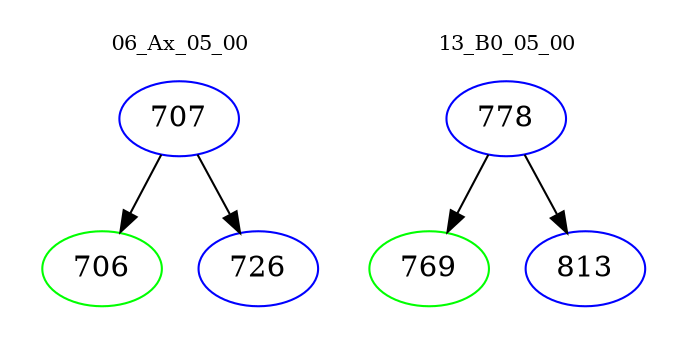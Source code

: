 digraph{
subgraph cluster_0 {
color = white
label = "06_Ax_05_00";
fontsize=10;
T0_707 [label="707", color="blue"]
T0_707 -> T0_706 [color="black"]
T0_706 [label="706", color="green"]
T0_707 -> T0_726 [color="black"]
T0_726 [label="726", color="blue"]
}
subgraph cluster_1 {
color = white
label = "13_B0_05_00";
fontsize=10;
T1_778 [label="778", color="blue"]
T1_778 -> T1_769 [color="black"]
T1_769 [label="769", color="green"]
T1_778 -> T1_813 [color="black"]
T1_813 [label="813", color="blue"]
}
}
